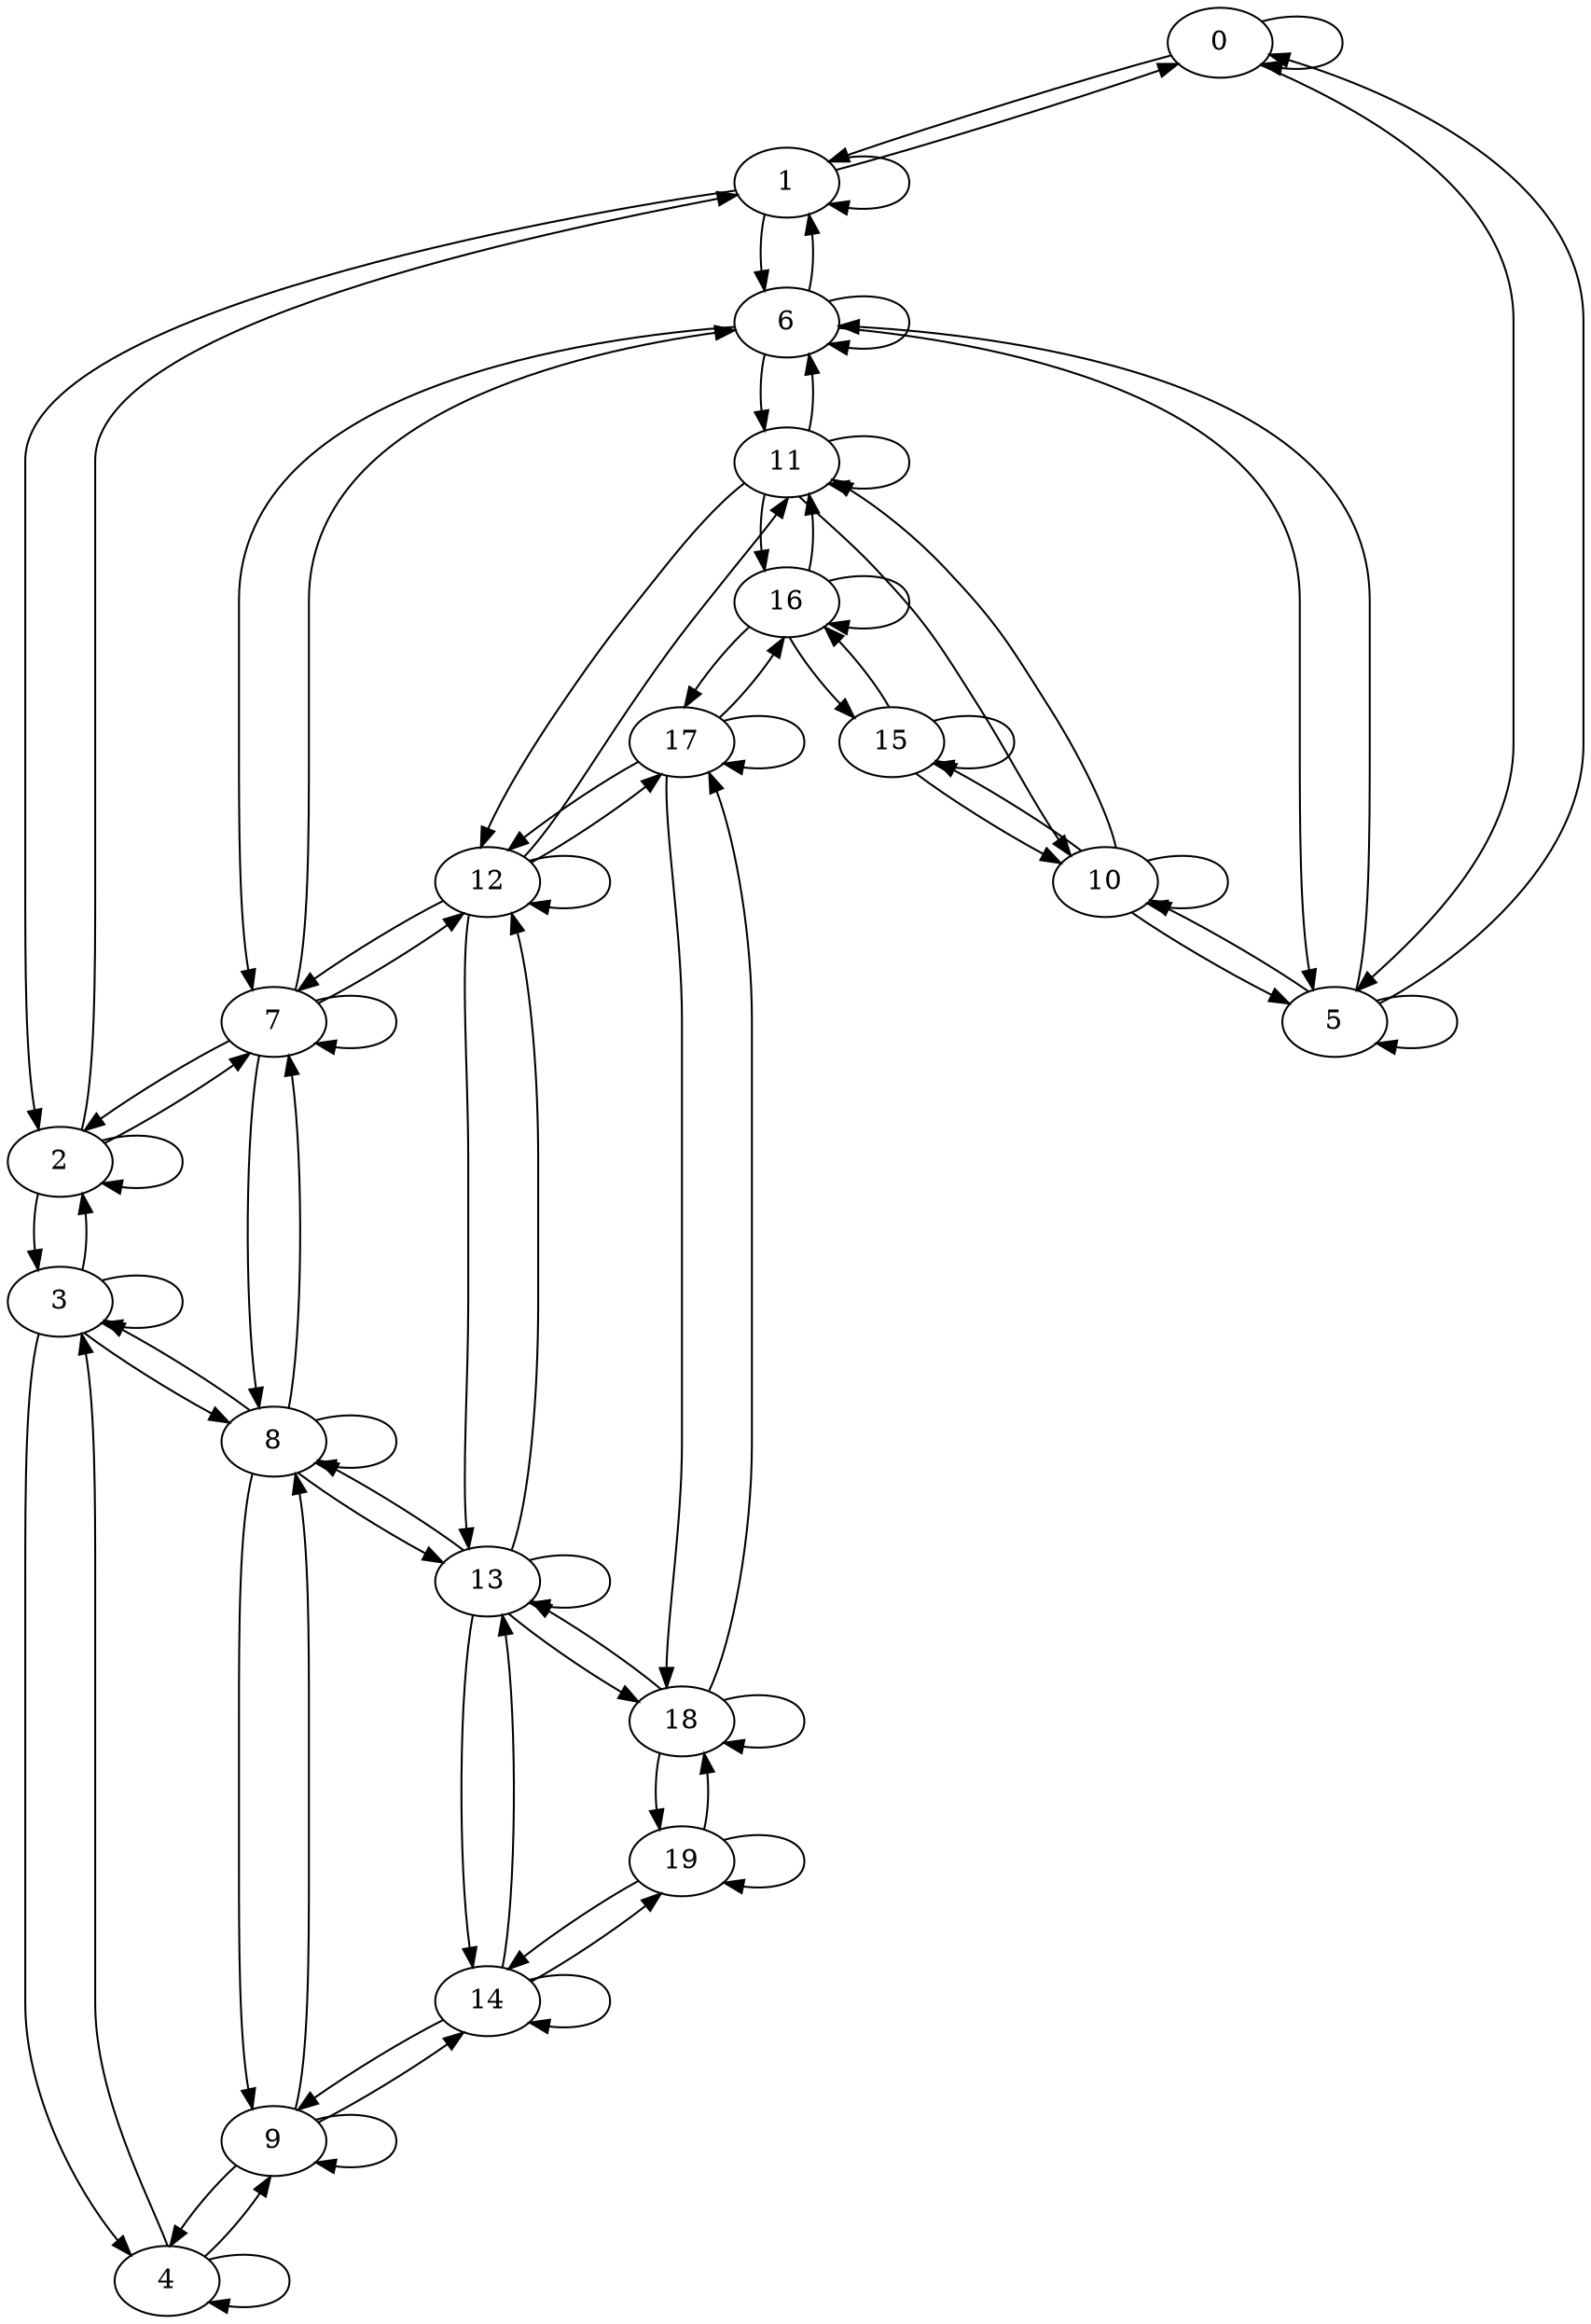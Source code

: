 digraph "" {
	graph [nodesep=0.5];
	0 -> 0	[len=2,
		weight=1.0];
	0 -> 1	[len=2,
		weight=1.0];
	0 -> 5	[len=2,
		weight=1.0];
	1 -> 0	[len=2,
		weight=1.0];
	1 -> 1	[len=2,
		weight=1.0];
	1 -> 2	[len=2,
		weight=1.0];
	1 -> 6	[len=2,
		weight=1.0];
	2 -> 1	[len=2,
		weight=1.0];
	2 -> 2	[len=2,
		weight=1.0];
	2 -> 3	[len=2,
		weight=1.0];
	2 -> 7	[len=2,
		weight=1.0];
	3 -> 2	[len=2,
		weight=1.0];
	3 -> 3	[len=2,
		weight=1.0];
	3 -> 4	[len=2,
		weight=1.0];
	3 -> 8	[len=2,
		weight=1.0];
	4 -> 3	[len=2,
		weight=1.0];
	4 -> 4	[len=2,
		weight=1.0];
	4 -> 9	[len=2,
		weight=1.0];
	5 -> 0	[len=2,
		weight=1.0];
	5 -> 5	[len=2,
		weight=1.0];
	5 -> 6	[len=2,
		weight=1.0];
	5 -> 10	[len=2,
		weight=1.0];
	6 -> 1	[len=2,
		weight=1.0];
	6 -> 5	[len=2,
		weight=1.0];
	6 -> 6	[len=2,
		weight=1.0];
	6 -> 7	[len=2,
		weight=1.0];
	6 -> 11	[len=2,
		weight=1.0];
	7 -> 2	[len=2,
		weight=1.0];
	7 -> 6	[len=2,
		weight=1.0];
	7 -> 7	[len=2,
		weight=1.0];
	7 -> 8	[len=2,
		weight=1.0];
	7 -> 12	[len=2,
		weight=1.0];
	8 -> 3	[len=2,
		weight=1.0];
	8 -> 7	[len=2,
		weight=1.0];
	8 -> 8	[len=2,
		weight=1.0];
	8 -> 9	[len=2,
		weight=1.0];
	8 -> 13	[len=2,
		weight=1.0];
	9 -> 4	[len=2,
		weight=1.0];
	9 -> 8	[len=2,
		weight=1.0];
	9 -> 9	[len=2,
		weight=1.0];
	9 -> 14	[len=2,
		weight=1.0];
	10 -> 5	[len=2,
		weight=1.0];
	10 -> 10	[len=2,
		weight=1.0];
	10 -> 11	[len=2,
		weight=1.0];
	10 -> 15	[len=2,
		weight=1.0];
	11 -> 6	[len=2,
		weight=1.0];
	11 -> 10	[len=2,
		weight=1.0];
	11 -> 11	[len=2,
		weight=1.0];
	11 -> 12	[len=2,
		weight=1.0];
	11 -> 16	[len=2,
		weight=1.0];
	12 -> 7	[len=2,
		weight=1.0];
	12 -> 11	[len=2,
		weight=1.0];
	12 -> 12	[len=2,
		weight=1.0];
	12 -> 13	[len=2,
		weight=1.0];
	12 -> 17	[len=2,
		weight=1.0];
	13 -> 8	[len=2,
		weight=1.0];
	13 -> 12	[len=2,
		weight=1.0];
	13 -> 13	[len=2,
		weight=1.0];
	13 -> 14	[len=2,
		weight=1.0];
	13 -> 18	[len=2,
		weight=1.0];
	14 -> 9	[len=2,
		weight=1.0];
	14 -> 13	[len=2,
		weight=1.0];
	14 -> 14	[len=2,
		weight=1.0];
	14 -> 19	[len=2,
		weight=1.0];
	15 -> 10	[len=2,
		weight=1.0];
	15 -> 15	[len=2,
		weight=1.0];
	15 -> 16	[len=2,
		weight=1.0];
	16 -> 11	[len=2,
		weight=1.0];
	16 -> 15	[len=2,
		weight=1.0];
	16 -> 16	[len=2,
		weight=1.0];
	16 -> 17	[len=2,
		weight=1.0];
	17 -> 12	[len=2,
		weight=1.0];
	17 -> 16	[len=2,
		weight=1.0];
	17 -> 17	[len=2,
		weight=1.0];
	17 -> 18	[len=2,
		weight=1.0];
	18 -> 13	[len=2,
		weight=1.0];
	18 -> 17	[len=2,
		weight=1.0];
	18 -> 18	[len=2,
		weight=1.0];
	18 -> 19	[len=2,
		weight=1.0];
	19 -> 14	[len=2,
		weight=1.0];
	19 -> 18	[len=2,
		weight=1.0];
	19 -> 19	[len=2,
		weight=1.0];
}
